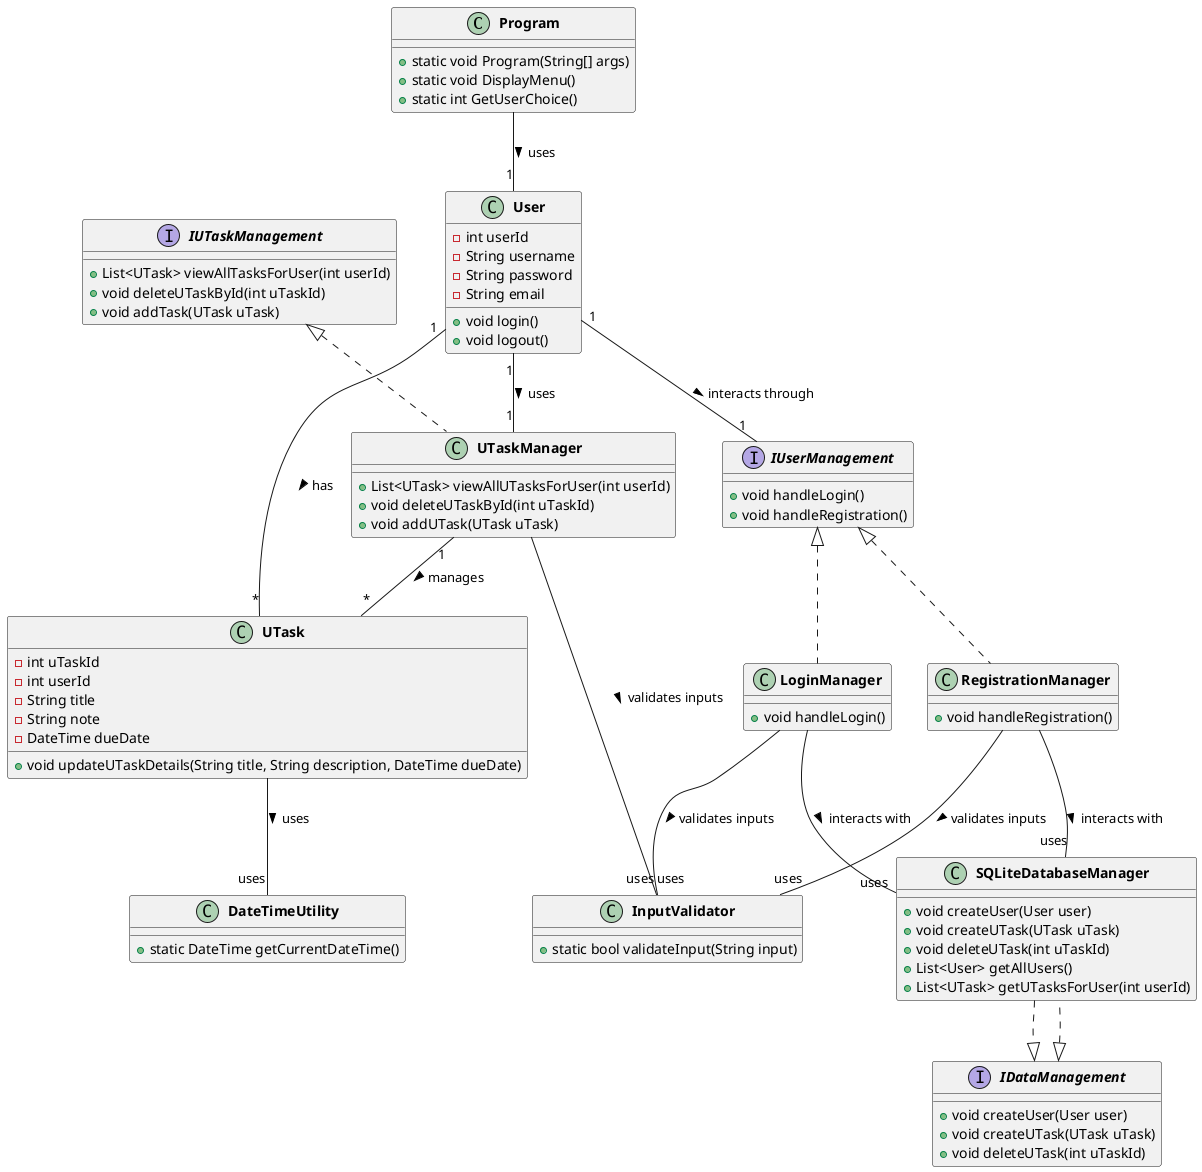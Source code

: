 @startuml
' Define the styling for the UML diagram
skinparam DefaultFontName Arial
skinparam DefaultFontStyle regular
skinparam ClassFontStyle bold
skinparam Linetype straight

class Program {
    + static void Program(String[] args)
    + static void DisplayMenu()
    + static int GetUserChoice()
}

class User {
    - int userId
    - String username
    - String password
    - String email
    + void login()
    + void logout()
}

Program -- "1" User : uses >

interface IUserManagement {
    + void handleLogin()
    + void handleRegistration()
}

interface IUTaskManagement {
    + List<UTask> viewAllTasksForUser(int userId)
    + void deleteUTaskById(int uTaskId)
    + void addTask(UTask uTask)
}

class LoginManager implements IUserManagement {
    + void handleLogin()
}

class RegistrationManager implements IUserManagement {
    + void handleRegistration()
}

User "1" -- "1" IUserManagement : interacts through >

class UTask {
    - int uTaskId
    - int userId
    - String title
    - String note
    - DateTime dueDate
    + void updateUTaskDetails(String title, String description, DateTime dueDate)
}

class UTaskManager implements IUTaskManagement {
    + List<UTask> viewAllUTasksForUser(int userId)
    + void deleteUTaskById(int uTaskId)
    + void addUTask(UTask uTask)
}

UTaskManager "1" -- "*" UTask : manages >
User "1" -- "1" UTaskManager : uses >

interface IDataManagement {
    + void createUser(User user)
    + void createUTask(UTask uTask)
    + void deleteUTask(int uTaskId)
}

class SQLiteDatabaseManager implements IDataManagement {
    + void createUser(User user)
    + void createUTask(UTask uTask)
    + void deleteUTask(int uTaskId)
    + List<User> getAllUsers()
    + List<UTask> getUTasksForUser(int userId)
}

class InputValidator {
    + static bool validateInput(String input)
}

LoginManager -- "uses" InputValidator : validates inputs >
RegistrationManager -- "uses" InputValidator : validates inputs >
UTaskManager -- "uses" InputValidator : validates inputs >

SQLiteDatabaseManager ..|> IDataManagement

User "1" -- "*" UTask : has >
LoginManager -- "uses" SQLiteDatabaseManager : interacts with >
RegistrationManager -- "uses" SQLiteDatabaseManager : interacts with >

class DateTimeUtility {
    + static DateTime getCurrentDateTime()
}

UTask -- "uses" DateTimeUtility : uses >

@enduml
